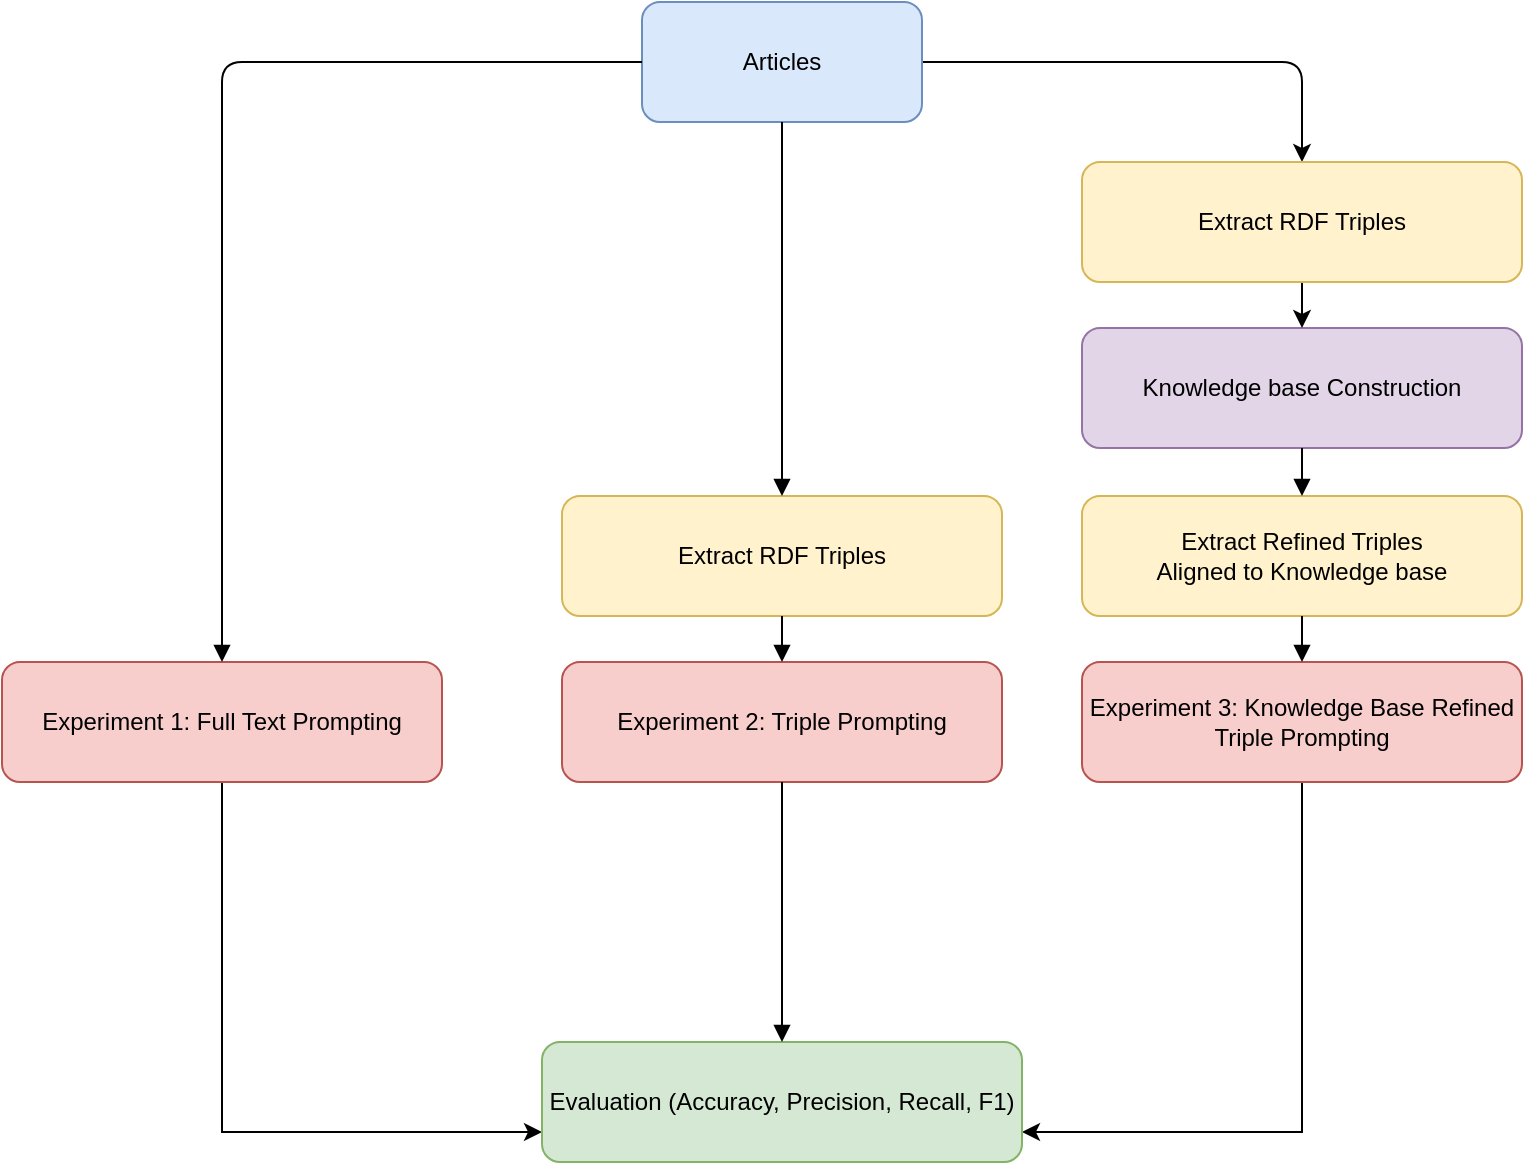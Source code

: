 <mxfile version="26.2.9">
  <diagram name="Disinformation Detection Experiments" id="6zVEg0vWxW1A6ctEU3sv">
    <mxGraphModel dx="1428" dy="800" grid="1" gridSize="10" guides="1" tooltips="1" connect="1" arrows="1" fold="1" page="1" pageScale="1" pageWidth="827" pageHeight="1169" math="0" shadow="0">
      <root>
        <mxCell id="0" />
        <mxCell id="1" parent="0" />
        <mxCell id="fjuuD0YkLTTTQPfJitDC-18" style="edgeStyle=orthogonalEdgeStyle;rounded=1;orthogonalLoop=1;jettySize=auto;html=1;entryX=0.5;entryY=0;entryDx=0;entryDy=0;shadow=0;flowAnimation=0;curved=0;" parent="1" source="2" target="fjuuD0YkLTTTQPfJitDC-17" edge="1">
          <mxGeometry relative="1" as="geometry" />
        </mxCell>
        <mxCell id="2" value="Articles" style="shape=rectangle;whiteSpace=wrap;rounded=1;fillColor=#dae8fc;strokeColor=#6c8ebf;" parent="1" vertex="1">
          <mxGeometry x="340" y="30" width="140" height="60" as="geometry" />
        </mxCell>
        <mxCell id="zyCFUKB4MpaHXsmLGL9N-18" style="edgeStyle=orthogonalEdgeStyle;rounded=0;orthogonalLoop=1;jettySize=auto;html=1;entryX=0;entryY=0.75;entryDx=0;entryDy=0;" parent="1" target="15" edge="1">
          <mxGeometry relative="1" as="geometry">
            <Array as="points">
              <mxPoint x="130" y="595" />
            </Array>
            <mxPoint x="130" y="420" as="sourcePoint" />
          </mxGeometry>
        </mxCell>
        <mxCell id="3" value="Experiment 1: Full Text Prompting" style="shape=rectangle;whiteSpace=wrap;rounded=1;fillColor=#f8cecc;strokeColor=#b85450;" parent="1" vertex="1">
          <mxGeometry x="20" y="360" width="220" height="60" as="geometry" />
        </mxCell>
        <mxCell id="4" style="edgeStyle=orthogonalEdgeStyle;endArrow=block;" parent="1" source="2" target="3" edge="1">
          <mxGeometry relative="1" as="geometry" />
        </mxCell>
        <mxCell id="5" value="Extract RDF Triples" style="shape=rectangle;whiteSpace=wrap;rounded=1;fillColor=#fff2cc;strokeColor=#d6b656;" parent="1" vertex="1">
          <mxGeometry x="300" y="277" width="220" height="60" as="geometry" />
        </mxCell>
        <mxCell id="6" value="Experiment 2: Triple Prompting" style="shape=rectangle;whiteSpace=wrap;rounded=1;fillColor=#f8cecc;strokeColor=#b85450;" parent="1" vertex="1">
          <mxGeometry x="300" y="360" width="220" height="60" as="geometry" />
        </mxCell>
        <mxCell id="7" style="edgeStyle=orthogonalEdgeStyle;endArrow=block;" parent="1" source="2" target="5" edge="1">
          <mxGeometry relative="1" as="geometry" />
        </mxCell>
        <mxCell id="8" style="edgeStyle=orthogonalEdgeStyle;endArrow=block;" parent="1" source="5" target="6" edge="1">
          <mxGeometry relative="1" as="geometry" />
        </mxCell>
        <mxCell id="9" value="Knowledge base Construction" style="shape=rectangle;whiteSpace=wrap;rounded=1;fillColor=#e1d5e7;strokeColor=#9673a6;" parent="1" vertex="1">
          <mxGeometry x="560" y="193" width="220" height="60" as="geometry" />
        </mxCell>
        <mxCell id="10" value="Extract Refined Triples&#xa;Aligned to Knowledge base" style="shape=rectangle;whiteSpace=wrap;rounded=1;fillColor=#fff2cc;strokeColor=#d6b656;" parent="1" vertex="1">
          <mxGeometry x="560" y="277" width="220" height="60" as="geometry" />
        </mxCell>
        <mxCell id="zyCFUKB4MpaHXsmLGL9N-19" style="edgeStyle=orthogonalEdgeStyle;rounded=0;orthogonalLoop=1;jettySize=auto;html=1;entryX=1;entryY=0.75;entryDx=0;entryDy=0;" parent="1" source="11" target="15" edge="1">
          <mxGeometry relative="1" as="geometry">
            <Array as="points">
              <mxPoint x="670" y="595" />
            </Array>
          </mxGeometry>
        </mxCell>
        <mxCell id="11" value="Experiment 3: Knowledge Base Refined Triple Prompting" style="shape=rectangle;whiteSpace=wrap;rounded=1;fillColor=#f8cecc;strokeColor=#b85450;" parent="1" vertex="1">
          <mxGeometry x="560" y="360" width="220" height="60" as="geometry" />
        </mxCell>
        <mxCell id="13" style="edgeStyle=orthogonalEdgeStyle;endArrow=block;" parent="1" source="9" target="10" edge="1">
          <mxGeometry relative="1" as="geometry" />
        </mxCell>
        <mxCell id="14" style="edgeStyle=orthogonalEdgeStyle;endArrow=block;" parent="1" source="10" target="11" edge="1">
          <mxGeometry relative="1" as="geometry" />
        </mxCell>
        <mxCell id="15" value="Evaluation (Accuracy, Precision, Recall, F1)" style="shape=rectangle;whiteSpace=wrap;rounded=1;fillColor=#d5e8d4;strokeColor=#82b366;" parent="1" vertex="1">
          <mxGeometry x="290" y="550" width="240" height="60" as="geometry" />
        </mxCell>
        <mxCell id="17" style="edgeStyle=orthogonalEdgeStyle;endArrow=block;" parent="1" source="6" target="15" edge="1">
          <mxGeometry relative="1" as="geometry" />
        </mxCell>
        <mxCell id="fjuuD0YkLTTTQPfJitDC-19" style="edgeStyle=orthogonalEdgeStyle;rounded=0;orthogonalLoop=1;jettySize=auto;html=1;entryX=0.5;entryY=0;entryDx=0;entryDy=0;" parent="1" source="fjuuD0YkLTTTQPfJitDC-17" target="9" edge="1">
          <mxGeometry relative="1" as="geometry" />
        </mxCell>
        <mxCell id="fjuuD0YkLTTTQPfJitDC-17" value="Extract RDF Triples" style="shape=rectangle;whiteSpace=wrap;rounded=1;fillColor=#fff2cc;strokeColor=#d6b656;" parent="1" vertex="1">
          <mxGeometry x="560" y="110" width="220" height="60" as="geometry" />
        </mxCell>
      </root>
    </mxGraphModel>
  </diagram>
</mxfile>
